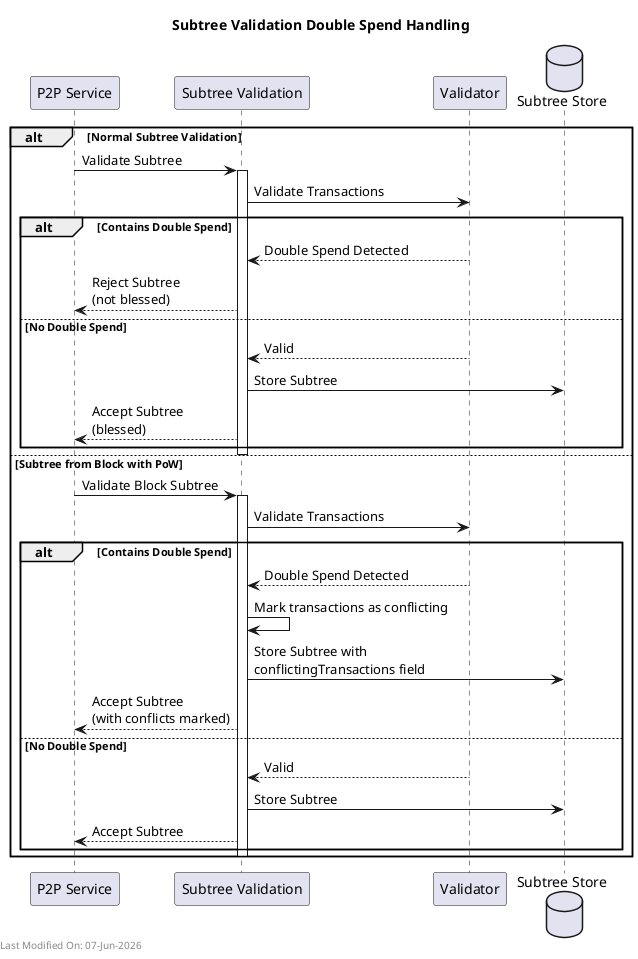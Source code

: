 @startuml
title Subtree Validation Double Spend Handling

participant "P2P Service" as P2P
participant "Subtree Validation" as SV
participant "Validator" as V
database "Subtree Store" as SS

alt Normal Subtree Validation
    P2P -> SV: Validate Subtree
    activate SV

    SV -> V: Validate Transactions

    alt Contains Double Spend
        V --> SV: Double Spend Detected
        SV --> P2P: Reject Subtree\n(not blessed)
    else No Double Spend
        V --> SV: Valid
        SV -> SS: Store Subtree
        SV --> P2P: Accept Subtree\n(blessed)
    end
    deactivate SV

else Subtree from Block with PoW
    P2P -> SV: Validate Block Subtree
    activate SV

    SV -> V: Validate Transactions

    alt Contains Double Spend
        V --> SV: Double Spend Detected
        SV -> SV: Mark transactions as conflicting
        SV -> SS: Store Subtree with\nconflictingTransactions field
        SV --> P2P: Accept Subtree\n(with conflicts marked)
    else No Double Spend
        V --> SV: Valid
        SV -> SS: Store Subtree
        SV --> P2P: Accept Subtree
    end
    deactivate SV
end

left footer Last Modified On: %date("dd-MMM-yyyy")
@enduml
